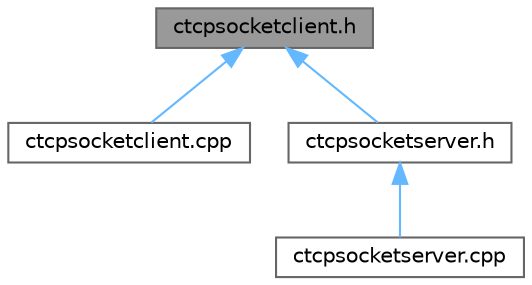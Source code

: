 digraph "ctcpsocketclient.h"
{
 // LATEX_PDF_SIZE
  bgcolor="transparent";
  edge [fontname=Helvetica,fontsize=10,labelfontname=Helvetica,labelfontsize=10];
  node [fontname=Helvetica,fontsize=10,shape=box,height=0.2,width=0.4];
  Node1 [id="Node000001",label="ctcpsocketclient.h",height=0.2,width=0.4,color="gray40", fillcolor="grey60", style="filled", fontcolor="black",tooltip=" "];
  Node1 -> Node2 [id="edge1_Node000001_Node000002",dir="back",color="steelblue1",style="solid",tooltip=" "];
  Node2 [id="Node000002",label="ctcpsocketclient.cpp",height=0.2,width=0.4,color="grey40", fillcolor="white", style="filled",URL="$ctcpsocketclient_8cpp.html",tooltip=" "];
  Node1 -> Node3 [id="edge2_Node000001_Node000003",dir="back",color="steelblue1",style="solid",tooltip=" "];
  Node3 [id="Node000003",label="ctcpsocketserver.h",height=0.2,width=0.4,color="grey40", fillcolor="white", style="filled",URL="$ctcpsocketserver_8h.html",tooltip=" "];
  Node3 -> Node4 [id="edge3_Node000003_Node000004",dir="back",color="steelblue1",style="solid",tooltip=" "];
  Node4 [id="Node000004",label="ctcpsocketserver.cpp",height=0.2,width=0.4,color="grey40", fillcolor="white", style="filled",URL="$ctcpsocketserver_8cpp.html",tooltip=" "];
}
